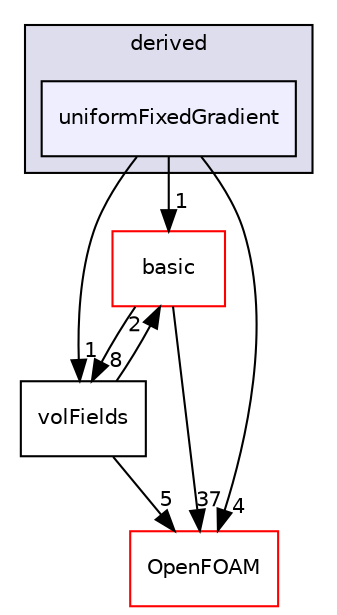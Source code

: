 digraph "src/finiteVolume/fields/fvPatchFields/derived/uniformFixedGradient" {
  bgcolor=transparent;
  compound=true
  node [ fontsize="10", fontname="Helvetica"];
  edge [ labelfontsize="10", labelfontname="Helvetica"];
  subgraph clusterdir_ece9aa6b5af9a7776a75b0c1993b0910 {
    graph [ bgcolor="#ddddee", pencolor="black", label="derived" fontname="Helvetica", fontsize="10", URL="dir_ece9aa6b5af9a7776a75b0c1993b0910.html"]
  dir_493e8ec13dbb1f8a60d9e98b3dc8d521 [shape=box, label="uniformFixedGradient", style="filled", fillcolor="#eeeeff", pencolor="black", URL="dir_493e8ec13dbb1f8a60d9e98b3dc8d521.html"];
  }
  dir_546b14c9025d30bb5b92fa069dbdd82c [shape=box label="basic" color="red" URL="dir_546b14c9025d30bb5b92fa069dbdd82c.html"];
  dir_bd8bf7fa65467c460a50eacc456ce356 [shape=box label="volFields" URL="dir_bd8bf7fa65467c460a50eacc456ce356.html"];
  dir_c5473ff19b20e6ec4dfe5c310b3778a8 [shape=box label="OpenFOAM" color="red" URL="dir_c5473ff19b20e6ec4dfe5c310b3778a8.html"];
  dir_546b14c9025d30bb5b92fa069dbdd82c->dir_bd8bf7fa65467c460a50eacc456ce356 [headlabel="8", labeldistance=1.5 headhref="dir_000892_001029.html"];
  dir_546b14c9025d30bb5b92fa069dbdd82c->dir_c5473ff19b20e6ec4dfe5c310b3778a8 [headlabel="37", labeldistance=1.5 headhref="dir_000892_002151.html"];
  dir_bd8bf7fa65467c460a50eacc456ce356->dir_546b14c9025d30bb5b92fa069dbdd82c [headlabel="2", labeldistance=1.5 headhref="dir_001029_000892.html"];
  dir_bd8bf7fa65467c460a50eacc456ce356->dir_c5473ff19b20e6ec4dfe5c310b3778a8 [headlabel="5", labeldistance=1.5 headhref="dir_001029_002151.html"];
  dir_493e8ec13dbb1f8a60d9e98b3dc8d521->dir_546b14c9025d30bb5b92fa069dbdd82c [headlabel="1", labeldistance=1.5 headhref="dir_000996_000892.html"];
  dir_493e8ec13dbb1f8a60d9e98b3dc8d521->dir_bd8bf7fa65467c460a50eacc456ce356 [headlabel="1", labeldistance=1.5 headhref="dir_000996_001029.html"];
  dir_493e8ec13dbb1f8a60d9e98b3dc8d521->dir_c5473ff19b20e6ec4dfe5c310b3778a8 [headlabel="4", labeldistance=1.5 headhref="dir_000996_002151.html"];
}
